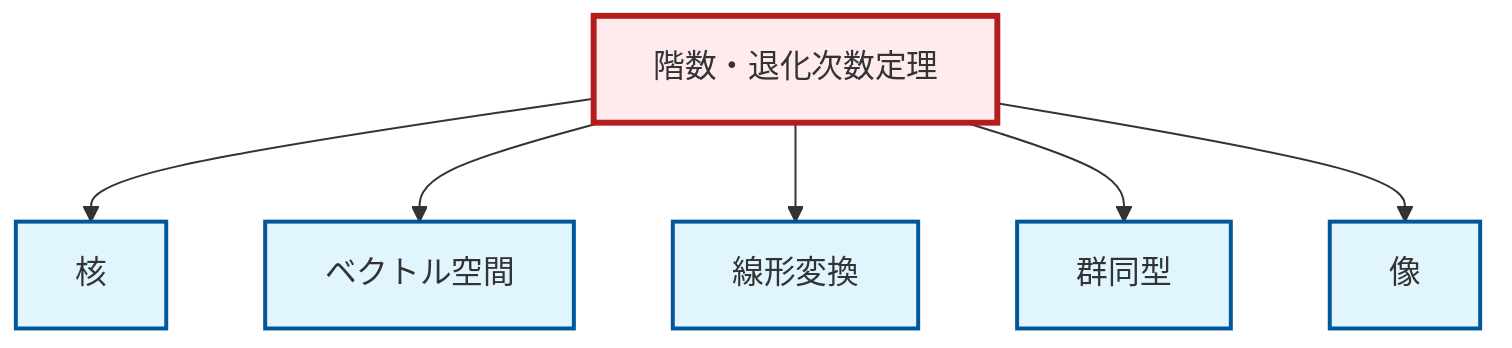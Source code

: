 graph TD
    classDef definition fill:#e1f5fe,stroke:#01579b,stroke-width:2px
    classDef theorem fill:#f3e5f5,stroke:#4a148c,stroke-width:2px
    classDef axiom fill:#fff3e0,stroke:#e65100,stroke-width:2px
    classDef example fill:#e8f5e9,stroke:#1b5e20,stroke-width:2px
    classDef current fill:#ffebee,stroke:#b71c1c,stroke-width:3px
    def-vector-space["ベクトル空間"]:::definition
    thm-rank-nullity["階数・退化次数定理"]:::theorem
    def-linear-transformation["線形変換"]:::definition
    def-isomorphism["群同型"]:::definition
    def-kernel["核"]:::definition
    def-image["像"]:::definition
    thm-rank-nullity --> def-kernel
    thm-rank-nullity --> def-vector-space
    thm-rank-nullity --> def-linear-transformation
    thm-rank-nullity --> def-isomorphism
    thm-rank-nullity --> def-image
    class thm-rank-nullity current